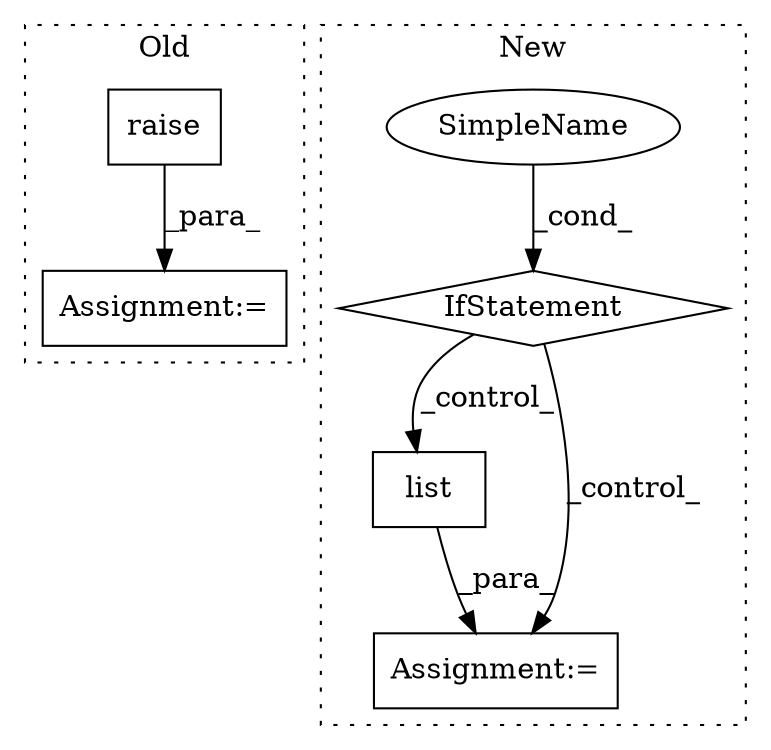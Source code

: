 digraph G {
subgraph cluster0 {
1 [label="raise" a="32" s="2505,2537" l="6,1" shape="box"];
4 [label="Assignment:=" a="7" s="2504" l="1" shape="box"];
label = "Old";
style="dotted";
}
subgraph cluster1 {
2 [label="list" a="32" s="3082,3100" l="5,1" shape="box"];
3 [label="Assignment:=" a="7" s="3294" l="1" shape="box"];
5 [label="IfStatement" a="25" s="2994,3019" l="4,2" shape="diamond"];
6 [label="SimpleName" a="42" s="" l="" shape="ellipse"];
label = "New";
style="dotted";
}
1 -> 4 [label="_para_"];
2 -> 3 [label="_para_"];
5 -> 3 [label="_control_"];
5 -> 2 [label="_control_"];
6 -> 5 [label="_cond_"];
}